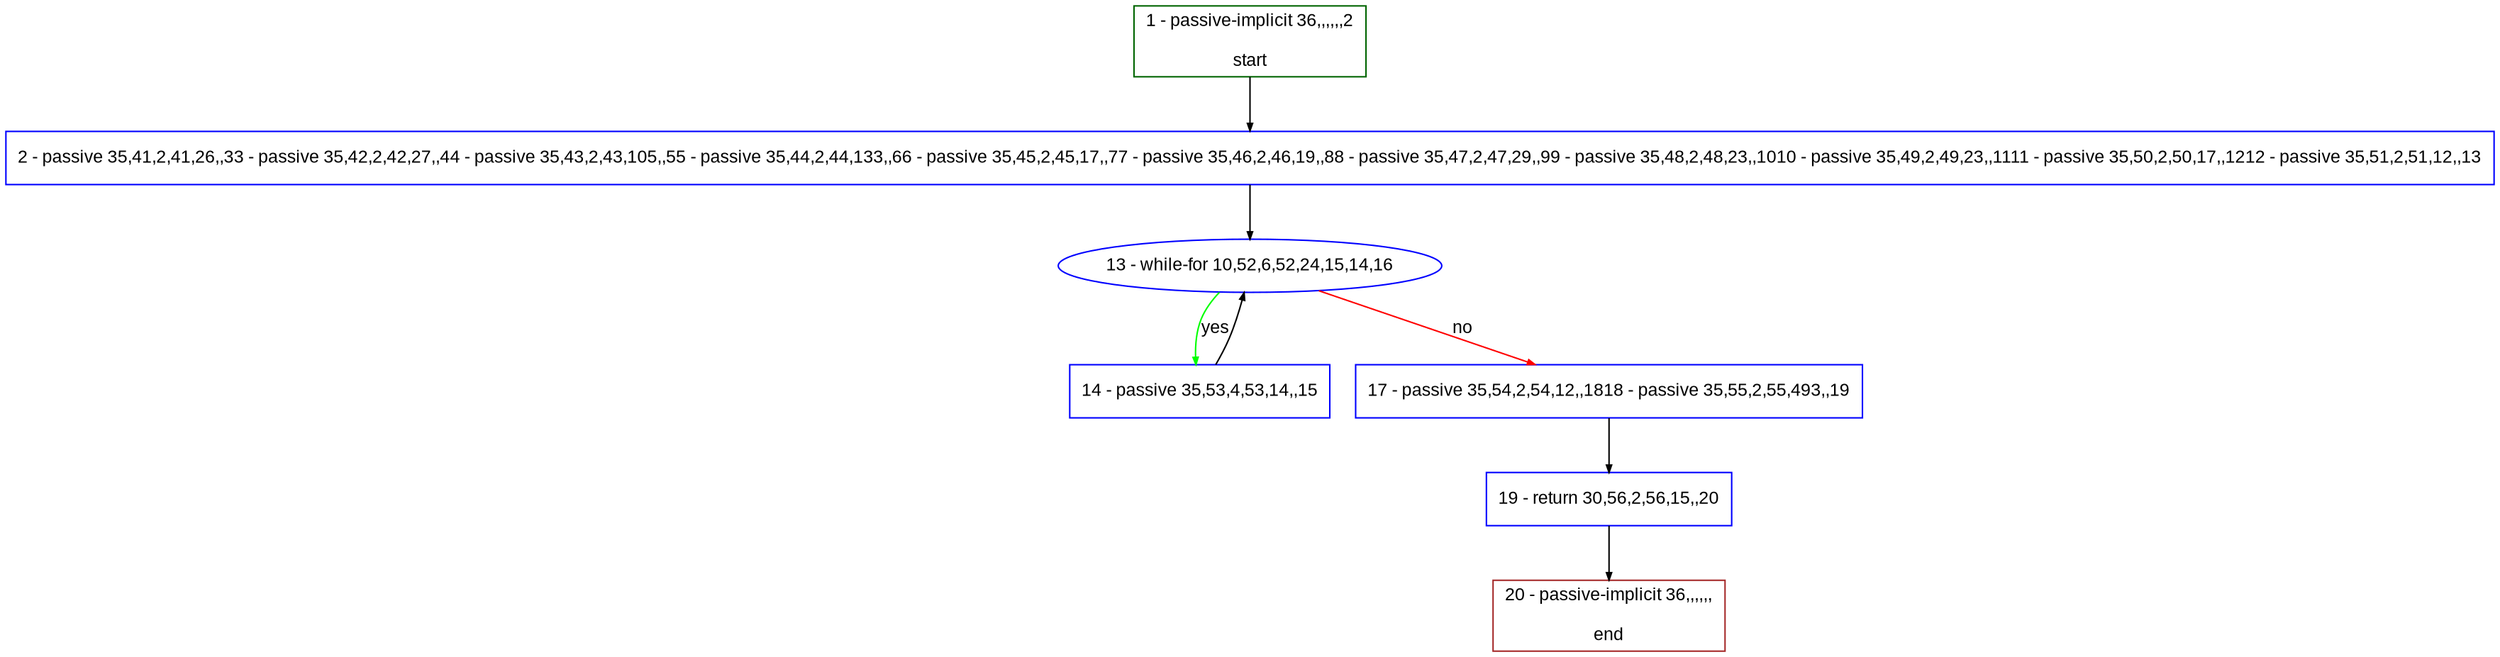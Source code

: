 digraph "" {
  graph [pack="true", label="", fontsize="12", packmode="clust", fontname="Arial", fillcolor="#FFFFCC", bgcolor="white", style="rounded,filled", compound="true"];
  node [node_initialized="no", label="", color="grey", fontsize="12", fillcolor="white", fontname="Arial", style="filled", shape="rectangle", compound="true", fixedsize="false"];
  edge [fontcolor="black", arrowhead="normal", arrowtail="none", arrowsize="0.5", ltail="", label="", color="black", fontsize="12", lhead="", fontname="Arial", dir="forward", compound="true"];
  __N1 [label="2 - passive 35,41,2,41,26,,33 - passive 35,42,2,42,27,,44 - passive 35,43,2,43,105,,55 - passive 35,44,2,44,133,,66 - passive 35,45,2,45,17,,77 - passive 35,46,2,46,19,,88 - passive 35,47,2,47,29,,99 - passive 35,48,2,48,23,,1010 - passive 35,49,2,49,23,,1111 - passive 35,50,2,50,17,,1212 - passive 35,51,2,51,12,,13", color="#0000ff", fillcolor="#ffffff", style="filled", shape="box"];
  __N2 [label="1 - passive-implicit 36,,,,,,2\n\nstart", color="#006400", fillcolor="#ffffff", style="filled", shape="box"];
  __N3 [label="13 - while-for 10,52,6,52,24,15,14,16", color="#0000ff", fillcolor="#ffffff", style="filled", shape="oval"];
  __N4 [label="14 - passive 35,53,4,53,14,,15", color="#0000ff", fillcolor="#ffffff", style="filled", shape="box"];
  __N5 [label="17 - passive 35,54,2,54,12,,1818 - passive 35,55,2,55,493,,19", color="#0000ff", fillcolor="#ffffff", style="filled", shape="box"];
  __N6 [label="19 - return 30,56,2,56,15,,20", color="#0000ff", fillcolor="#ffffff", style="filled", shape="box"];
  __N7 [label="20 - passive-implicit 36,,,,,,\n\nend", color="#a52a2a", fillcolor="#ffffff", style="filled", shape="box"];
  __N2 -> __N1 [arrowhead="normal", arrowtail="none", color="#000000", label="", dir="forward"];
  __N1 -> __N3 [arrowhead="normal", arrowtail="none", color="#000000", label="", dir="forward"];
  __N3 -> __N4 [arrowhead="normal", arrowtail="none", color="#00ff00", label="yes", dir="forward"];
  __N4 -> __N3 [arrowhead="normal", arrowtail="none", color="#000000", label="", dir="forward"];
  __N3 -> __N5 [arrowhead="normal", arrowtail="none", color="#ff0000", label="no", dir="forward"];
  __N5 -> __N6 [arrowhead="normal", arrowtail="none", color="#000000", label="", dir="forward"];
  __N6 -> __N7 [arrowhead="normal", arrowtail="none", color="#000000", label="", dir="forward"];
}
